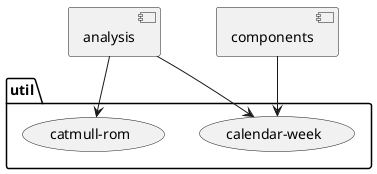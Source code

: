 @startuml

[analysis]
[components]

package util {
	[analysis] --> (calendar-week)
	[analysis] --> (catmull-rom)

	[components] --> (calendar-week)
}

@enduml